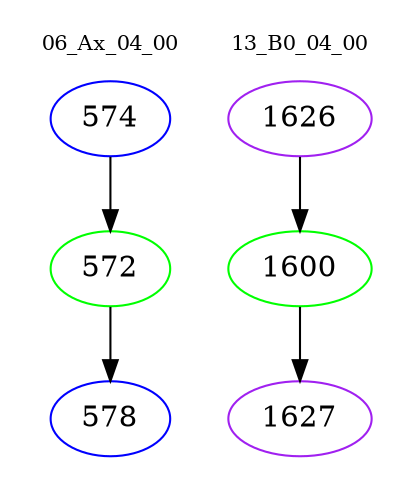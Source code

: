 digraph{
subgraph cluster_0 {
color = white
label = "06_Ax_04_00";
fontsize=10;
T0_574 [label="574", color="blue"]
T0_574 -> T0_572 [color="black"]
T0_572 [label="572", color="green"]
T0_572 -> T0_578 [color="black"]
T0_578 [label="578", color="blue"]
}
subgraph cluster_1 {
color = white
label = "13_B0_04_00";
fontsize=10;
T1_1626 [label="1626", color="purple"]
T1_1626 -> T1_1600 [color="black"]
T1_1600 [label="1600", color="green"]
T1_1600 -> T1_1627 [color="black"]
T1_1627 [label="1627", color="purple"]
}
}
